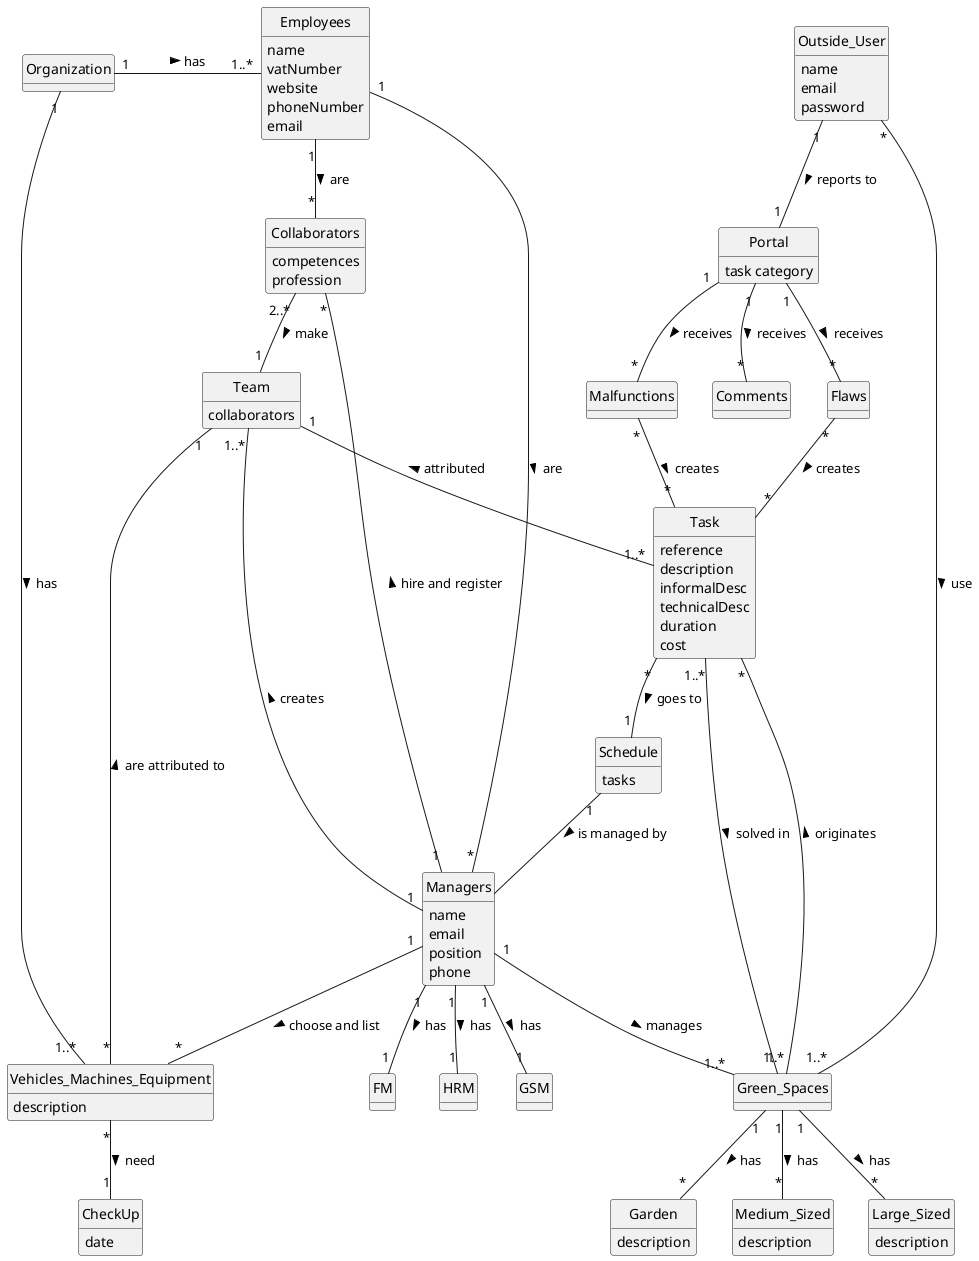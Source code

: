 @startuml
skinparam monochrome true
skinparam packageStyle rectangle
skinparam shadowing false
'skinparam linetype ortho
'left to right direction
skinparam classAttributeIconSize 0
hide circle
hide methods
class Outside_User{
    name
    email
    password
}
class Portal{
    task category
}
class Malfunctions{}
class Flaws{}
class Comments{}
class Schedule{
    tasks
}
class Garden{
    description
}
class Medium_Sized{
    description
}
class Large_Sized{
    description
}
class Vehicles_Machines_Equipment{
    description
}
class FM{
}
class HRM{
}
class GSM{
}
class Green_Spaces{

}
class Team{
    collaborators
}

class Collaborators{
    competences
    profession
}
class Employees {
    name
    vatNumber
    website
    phoneNumber
    email
}

class Task {
    reference
    description
    informalDesc
    technicalDesc
    duration
    cost
}
class Managers {
    name
    email
    position
    phone
}
class Organization{
}

class CheckUp{
    date
}

Organization "1" - "1..*" Employees : has >
Organization "1"- "1..*"Vehicles_Machines_Equipment: has >
Employees "1" -- "*" Collaborators: are >
Employees "1" -- "*" Managers : are >
Managers "1" -- "1"GSM: has >
Managers "1" -- "1"HRM: has >
Managers "1" -- "1"FM: has >
Managers "1" -- "1..*"Team: creates >
Managers "1"-- "1..*"Green_Spaces: manages >
Managers "1"-- "*"Collaborators: hire and register >
Managers "1"-- "*"Vehicles_Machines_Equipment: choose and list >
Vehicles_Machines_Equipment "*" -- "1"Team: are attributed to >
Vehicles_Machines_Equipment "*" -- "1" CheckUp: need >
Schedule "1" -- Managers: is managed by >
Green_Spaces"1" -- "*" Garden: has >
Green_Spaces "1" -- "*" Medium_Sized: has >
Green_Spaces "1" -- "*" Large_Sized: has >
Green_Spaces "1..*" -- "*" Task: originates >
Collaborators "2..*"-- "1"Team : make >
Team"1" -- "1..*"Task : attributed <
Task "1..*"-- "1" Green_Spaces: solved in >
Task "*" -- "1"Schedule : goes to >
Portal "1" -- "*"Malfunctions: receives >
Portal "1" -- "*"Flaws: receives >
Portal "1" -- "*"Comments: receives >
Outside_User "1" -- "1" Portal : reports to >
Outside_User "*" -- "1..*"Green_Spaces: use >
Malfunctions "*"-- "*"Task: creates >
Flaws "*" -- "*" Task : creates >











@enduml